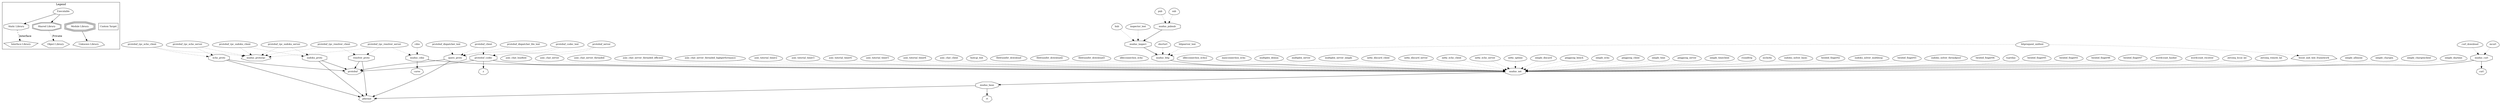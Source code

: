 digraph "muduo" {
node [
  fontsize = "12"
];
subgraph clusterLegend {
  label = "Legend";
  color = black;
  edge [ style = invis ];
  legendNode0 [ label = "Executable", shape = egg ];
  legendNode1 [ label = "Static Library", shape = octagon ];
  legendNode2 [ label = "Shared Library", shape = doubleoctagon ];
  legendNode3 [ label = "Module Library", shape = tripleoctagon ];
  legendNode4 [ label = "Interface Library", shape = pentagon ];
  legendNode5 [ label = "Object Library", shape = hexagon ];
  legendNode6 [ label = "Unknown Library", shape = septagon ];
  legendNode7 [ label = "Custom Target", shape = box ];
  legendNode0 -> legendNode1 [ style = solid ];
  legendNode0 -> legendNode2 [ style = solid ];
  legendNode0 -> legendNode3;
  legendNode1 -> legendNode4 [ label = "Interface", style = dashed ];
  legendNode2 -> legendNode5 [ label = "Private", style = dotted ];
  legendNode3 -> legendNode6 [ style = solid ];
  legendNode0 -> legendNode7;
}
    "node0" [ label = "asio_chat_client", shape = egg ];
    "node1" [ label = "muduo_net", shape = octagon ];
    "node2" [ label = "muduo_base", shape = octagon ];
    "node3" [ label = "pthread", shape = septagon ];
    "node2" -> "node3"  // muduo_base -> pthread
    "node4" [ label = "rt", shape = septagon ];
    "node2" -> "node4"  // muduo_base -> rt
    "node1" -> "node2"  // muduo_net -> muduo_base
    "node0" -> "node1" [ style = dotted ] // asio_chat_client -> muduo_net
    "node5" [ label = "asio_chat_loadtest", shape = egg ];
    "node5" -> "node1" [ style = dotted ] // asio_chat_loadtest -> muduo_net
    "node6" [ label = "asio_chat_server", shape = egg ];
    "node6" -> "node1" [ style = dotted ] // asio_chat_server -> muduo_net
    "node7" [ label = "asio_chat_server_threaded", shape = egg ];
    "node7" -> "node1" [ style = dotted ] // asio_chat_server_threaded -> muduo_net
    "node8" [ label = "asio_chat_server_threaded_efficient", shape = egg ];
    "node8" -> "node1" [ style = dotted ] // asio_chat_server_threaded_efficient -> muduo_net
    "node9" [ label = "asio_chat_server_threaded_highperformance", shape = egg ];
    "node9" -> "node1" [ style = dotted ] // asio_chat_server_threaded_highperformance -> muduo_net
    "node10" [ label = "asio_tutorial_timer2", shape = egg ];
    "node10" -> "node1" [ style = dotted ] // asio_tutorial_timer2 -> muduo_net
    "node11" [ label = "asio_tutorial_timer3", shape = egg ];
    "node11" -> "node1" [ style = dotted ] // asio_tutorial_timer3 -> muduo_net
    "node12" [ label = "asio_tutorial_timer4", shape = egg ];
    "node12" -> "node1" [ style = dotted ] // asio_tutorial_timer4 -> muduo_net
    "node13" [ label = "asio_tutorial_timer5", shape = egg ];
    "node13" -> "node1" [ style = dotted ] // asio_tutorial_timer5 -> muduo_net
    "node14" [ label = "asio_tutorial_timer6", shape = egg ];
    "node14" -> "node1" [ style = dotted ] // asio_tutorial_timer6 -> muduo_net
    "node15" [ label = "cdns", shape = egg ];
    "node16" [ label = "muduo_cdns", shape = octagon ];
    "node17" [ label = "cares", shape = septagon ];
    "node16" -> "node17"  // muduo_cdns -> cares
    "node16" -> "node1"  // muduo_cdns -> muduo_net
    "node15" -> "node16" [ style = dotted ] // cdns -> muduo_cdns
    "node18" [ label = "curl_download", shape = egg ];
    "node19" [ label = "muduo_curl", shape = octagon ];
    "node20" [ label = "curl", shape = septagon ];
    "node19" -> "node20"  // muduo_curl -> curl
    "node19" -> "node1"  // muduo_curl -> muduo_net
    "node18" -> "node19" [ style = dotted ] // curl_download -> muduo_curl
    "node21" [ label = "echo_proto", shape = octagon ];
    "node22" [ label = "protobuf", shape = septagon ];
    "node21" -> "node22"  // echo_proto -> protobuf
    "node21" -> "node3"  // echo_proto -> pthread
    "node23" [ label = "fastcgi_test", shape = egg ];
    "node23" -> "node1" [ style = dotted ] // fastcgi_test -> muduo_net
    "node24" [ label = "filetransfer_download", shape = egg ];
    "node24" -> "node1" [ style = dotted ] // filetransfer_download -> muduo_net
    "node25" [ label = "filetransfer_download2", shape = egg ];
    "node25" -> "node1" [ style = dotted ] // filetransfer_download2 -> muduo_net
    "node26" [ label = "filetransfer_download3", shape = egg ];
    "node26" -> "node1" [ style = dotted ] // filetransfer_download3 -> muduo_net
    "node27" [ label = "httprequest_unittest", shape = egg ];
    "node28" [ label = "boost_unit_test_framework", shape = septagon ];
    "node27" -> "node28" [ style = dotted ] // httprequest_unittest -> boost_unit_test_framework
    "node29" [ label = "muduo_http", shape = octagon ];
    "node29" -> "node1"  // muduo_http -> muduo_net
    "node27" -> "node29" [ style = dotted ] // httprequest_unittest -> muduo_http
    "node30" [ label = "httpserver_test", shape = egg ];
    "node30" -> "node29" [ style = dotted ] // httpserver_test -> muduo_http
    "node31" [ label = "hub", shape = egg ];
    "node32" [ label = "muduo_inspect", shape = octagon ];
    "node32" -> "node29"  // muduo_inspect -> muduo_http
    "node31" -> "node32" [ style = dotted ] // hub -> muduo_inspect
    "node33" [ label = "idleconnection_echo", shape = egg ];
    "node33" -> "node1" [ style = dotted ] // idleconnection_echo -> muduo_net
    "node34" [ label = "idleconnection_echo2", shape = egg ];
    "node34" -> "node1" [ style = dotted ] // idleconnection_echo2 -> muduo_net
    "node35" [ label = "inspector_test", shape = egg ];
    "node35" -> "node32" [ style = dotted ] // inspector_test -> muduo_inspect
    "node36" [ label = "maxconnection_echo", shape = egg ];
    "node36" -> "node1" [ style = dotted ] // maxconnection_echo -> muduo_net
    "node37" [ label = "mcurl", shape = egg ];
    "node37" -> "node19" [ style = dotted ] // mcurl -> muduo_curl
    "node38" [ label = "muduo_pubsub", shape = octagon ];
    "node38" -> "node32"  // muduo_pubsub -> muduo_inspect
    "node39" [ label = "multiplex_demux", shape = egg ];
    "node39" -> "node1" [ style = dotted ] // multiplex_demux -> muduo_net
    "node40" [ label = "multiplex_server", shape = egg ];
    "node40" -> "node1" [ style = dotted ] // multiplex_server -> muduo_net
    "node41" [ label = "multiplex_server_simple", shape = egg ];
    "node41" -> "node1" [ style = dotted ] // multiplex_server_simple -> muduo_net
    "node42" [ label = "netty_discard_client", shape = egg ];
    "node42" -> "node1" [ style = dotted ] // netty_discard_client -> muduo_net
    "node43" [ label = "netty_discard_server", shape = egg ];
    "node43" -> "node1" [ style = dotted ] // netty_discard_server -> muduo_net
    "node44" [ label = "netty_echo_client", shape = egg ];
    "node44" -> "node1" [ style = dotted ] // netty_echo_client -> muduo_net
    "node45" [ label = "netty_echo_server", shape = egg ];
    "node45" -> "node1" [ style = dotted ] // netty_echo_server -> muduo_net
    "node46" [ label = "netty_uptime", shape = egg ];
    "node46" -> "node1" [ style = dotted ] // netty_uptime -> muduo_net
    "node47" [ label = "pingpong_bench", shape = egg ];
    "node47" -> "node1" [ style = dotted ] // pingpong_bench -> muduo_net
    "node48" [ label = "pingpong_client", shape = egg ];
    "node48" -> "node1" [ style = dotted ] // pingpong_client -> muduo_net
    "node49" [ label = "pingpong_server", shape = egg ];
    "node49" -> "node1" [ style = dotted ] // pingpong_server -> muduo_net
    "node50" [ label = "protobuf_client", shape = egg ];
    "node51" [ label = "protobuf_codec", shape = octagon ];
    "node51" -> "node1"  // protobuf_codec -> muduo_net
    "node51" -> "node22"  // protobuf_codec -> protobuf
    "node52" [ label = "z", shape = septagon ];
    "node51" -> "node52"  // protobuf_codec -> z
    "node50" -> "node51" [ style = dotted ] // protobuf_client -> protobuf_codec
    "node53" [ label = "query_proto", shape = octagon ];
    "node53" -> "node22"  // query_proto -> protobuf
    "node53" -> "node3"  // query_proto -> pthread
    "node50" -> "node53" [ style = dotted ] // protobuf_client -> query_proto
    "node54" [ label = "protobuf_codec_test", shape = egg ];
    "node54" -> "node51" [ style = dotted ] // protobuf_codec_test -> protobuf_codec
    "node54" -> "node53" [ style = dotted ] // protobuf_codec_test -> query_proto
    "node55" [ label = "protobuf_dispatcher_lite_test", shape = egg ];
    "node55" -> "node53" [ style = dotted ] // protobuf_dispatcher_lite_test -> query_proto
    "node56" [ label = "protobuf_dispatcher_test", shape = egg ];
    "node56" -> "node53" [ style = dotted ] // protobuf_dispatcher_test -> query_proto
    "node57" [ label = "protobuf_server", shape = egg ];
    "node57" -> "node51" [ style = dotted ] // protobuf_server -> protobuf_codec
    "node57" -> "node53" [ style = dotted ] // protobuf_server -> query_proto
    "node58" [ label = "protobuf_rpc_echo_client", shape = egg ];
    "node58" -> "node21" [ style = dotted ] // protobuf_rpc_echo_client -> echo_proto
    "node59" [ label = "muduo_protorpc", shape = septagon ];
    "node58" -> "node59" [ style = dotted ] // protobuf_rpc_echo_client -> muduo_protorpc
    "node60" [ label = "protobuf_rpc_echo_server", shape = egg ];
    "node60" -> "node21" [ style = dotted ] // protobuf_rpc_echo_server -> echo_proto
    "node60" -> "node59" [ style = dotted ] // protobuf_rpc_echo_server -> muduo_protorpc
    "node61" [ label = "protobuf_rpc_sudoku_client", shape = egg ];
    "node61" -> "node59" [ style = dotted ] // protobuf_rpc_sudoku_client -> muduo_protorpc
    "node62" [ label = "sudoku_proto", shape = octagon ];
    "node62" -> "node22"  // sudoku_proto -> protobuf
    "node62" -> "node3"  // sudoku_proto -> pthread
    "node61" -> "node62" [ style = dotted ] // protobuf_rpc_sudoku_client -> sudoku_proto
    "node63" [ label = "protobuf_rpc_sudoku_server", shape = egg ];
    "node63" -> "node59" [ style = dotted ] // protobuf_rpc_sudoku_server -> muduo_protorpc
    "node63" -> "node62" [ style = dotted ] // protobuf_rpc_sudoku_server -> sudoku_proto
    "node64" [ label = "protobuf_rpc_resolver_client", shape = egg ];
    "node64" -> "node59" [ style = dotted ] // protobuf_rpc_resolver_client -> muduo_protorpc
    "node65" [ label = "resolver_proto", shape = octagon ];
    "node65" -> "node22"  // resolver_proto -> protobuf
    "node65" -> "node3"  // resolver_proto -> pthread
    "node64" -> "node65" [ style = dotted ] // protobuf_rpc_resolver_client -> resolver_proto
    "node66" [ label = "protobuf_rpc_resolver_server", shape = egg ];
    "node66" -> "node16" [ style = dotted ] // protobuf_rpc_resolver_server -> muduo_cdns
    "node66" -> "node59" [ style = dotted ] // protobuf_rpc_resolver_server -> muduo_protorpc
    "node66" -> "node65" [ style = dotted ] // protobuf_rpc_resolver_server -> resolver_proto
    "node67" [ label = "pub", shape = egg ];
    "node67" -> "node38" [ style = dotted ] // pub -> muduo_pubsub
    "node68" [ label = "roundtrip", shape = egg ];
    "node68" -> "node1" [ style = dotted ] // roundtrip -> muduo_net
    "node69" [ label = "shorturl", shape = egg ];
    "node69" -> "node29" [ style = dotted ] // shorturl -> muduo_http
    "node70" [ label = "simple_allinone", shape = egg ];
    "node70" -> "node1" [ style = dotted ] // simple_allinone -> muduo_net
    "node71" [ label = "simple_chargen", shape = egg ];
    "node71" -> "node1" [ style = dotted ] // simple_chargen -> muduo_net
    "node72" [ label = "simple_chargenclient", shape = egg ];
    "node72" -> "node1" [ style = dotted ] // simple_chargenclient -> muduo_net
    "node73" [ label = "simple_daytime", shape = egg ];
    "node73" -> "node1" [ style = dotted ] // simple_daytime -> muduo_net
    "node74" [ label = "simple_discard", shape = egg ];
    "node74" -> "node1" [ style = dotted ] // simple_discard -> muduo_net
    "node75" [ label = "simple_echo", shape = egg ];
    "node75" -> "node1" [ style = dotted ] // simple_echo -> muduo_net
    "node76" [ label = "simple_time", shape = egg ];
    "node76" -> "node1" [ style = dotted ] // simple_time -> muduo_net
    "node77" [ label = "simple_timeclient", shape = egg ];
    "node77" -> "node1" [ style = dotted ] // simple_timeclient -> muduo_net
    "node78" [ label = "socks4a", shape = egg ];
    "node78" -> "node1" [ style = dotted ] // socks4a -> muduo_net
    "node79" [ label = "sub", shape = egg ];
    "node79" -> "node38" [ style = dotted ] // sub -> muduo_pubsub
    "node80" [ label = "sudoku_solver_basic", shape = egg ];
    "node80" -> "node1" [ style = dotted ] // sudoku_solver_basic -> muduo_net
    "node81" [ label = "sudoku_solver_multiloop", shape = egg ];
    "node81" -> "node1" [ style = dotted ] // sudoku_solver_multiloop -> muduo_net
    "node82" [ label = "sudoku_solver_threadpool", shape = egg ];
    "node82" -> "node1" [ style = dotted ] // sudoku_solver_threadpool -> muduo_net
    "node83" [ label = "tcprelay", shape = egg ];
    "node83" -> "node1" [ style = dotted ] // tcprelay -> muduo_net
    "node84" [ label = "twisted_finger01", shape = egg ];
    "node84" -> "node1" [ style = dotted ] // twisted_finger01 -> muduo_net
    "node85" [ label = "twisted_finger02", shape = egg ];
    "node85" -> "node1" [ style = dotted ] // twisted_finger02 -> muduo_net
    "node86" [ label = "twisted_finger03", shape = egg ];
    "node86" -> "node1" [ style = dotted ] // twisted_finger03 -> muduo_net
    "node87" [ label = "twisted_finger04", shape = egg ];
    "node87" -> "node1" [ style = dotted ] // twisted_finger04 -> muduo_net
    "node88" [ label = "twisted_finger05", shape = egg ];
    "node88" -> "node1" [ style = dotted ] // twisted_finger05 -> muduo_net
    "node89" [ label = "twisted_finger06", shape = egg ];
    "node89" -> "node1" [ style = dotted ] // twisted_finger06 -> muduo_net
    "node90" [ label = "twisted_finger07", shape = egg ];
    "node90" -> "node1" [ style = dotted ] // twisted_finger07 -> muduo_net
    "node91" [ label = "wordcount_hasher", shape = egg ];
    "node91" -> "node1" [ style = dotted ] // wordcount_hasher -> muduo_net
    "node92" [ label = "wordcount_receiver", shape = egg ];
    "node92" -> "node1" [ style = dotted ] // wordcount_receiver -> muduo_net
    "node93" [ label = "zeromq_local_lat", shape = egg ];
    "node93" -> "node1" [ style = dotted ] // zeromq_local_lat -> muduo_net
    "node94" [ label = "zeromq_remote_lat", shape = egg ];
    "node94" -> "node1" [ style = dotted ] // zeromq_remote_lat -> muduo_net
}
